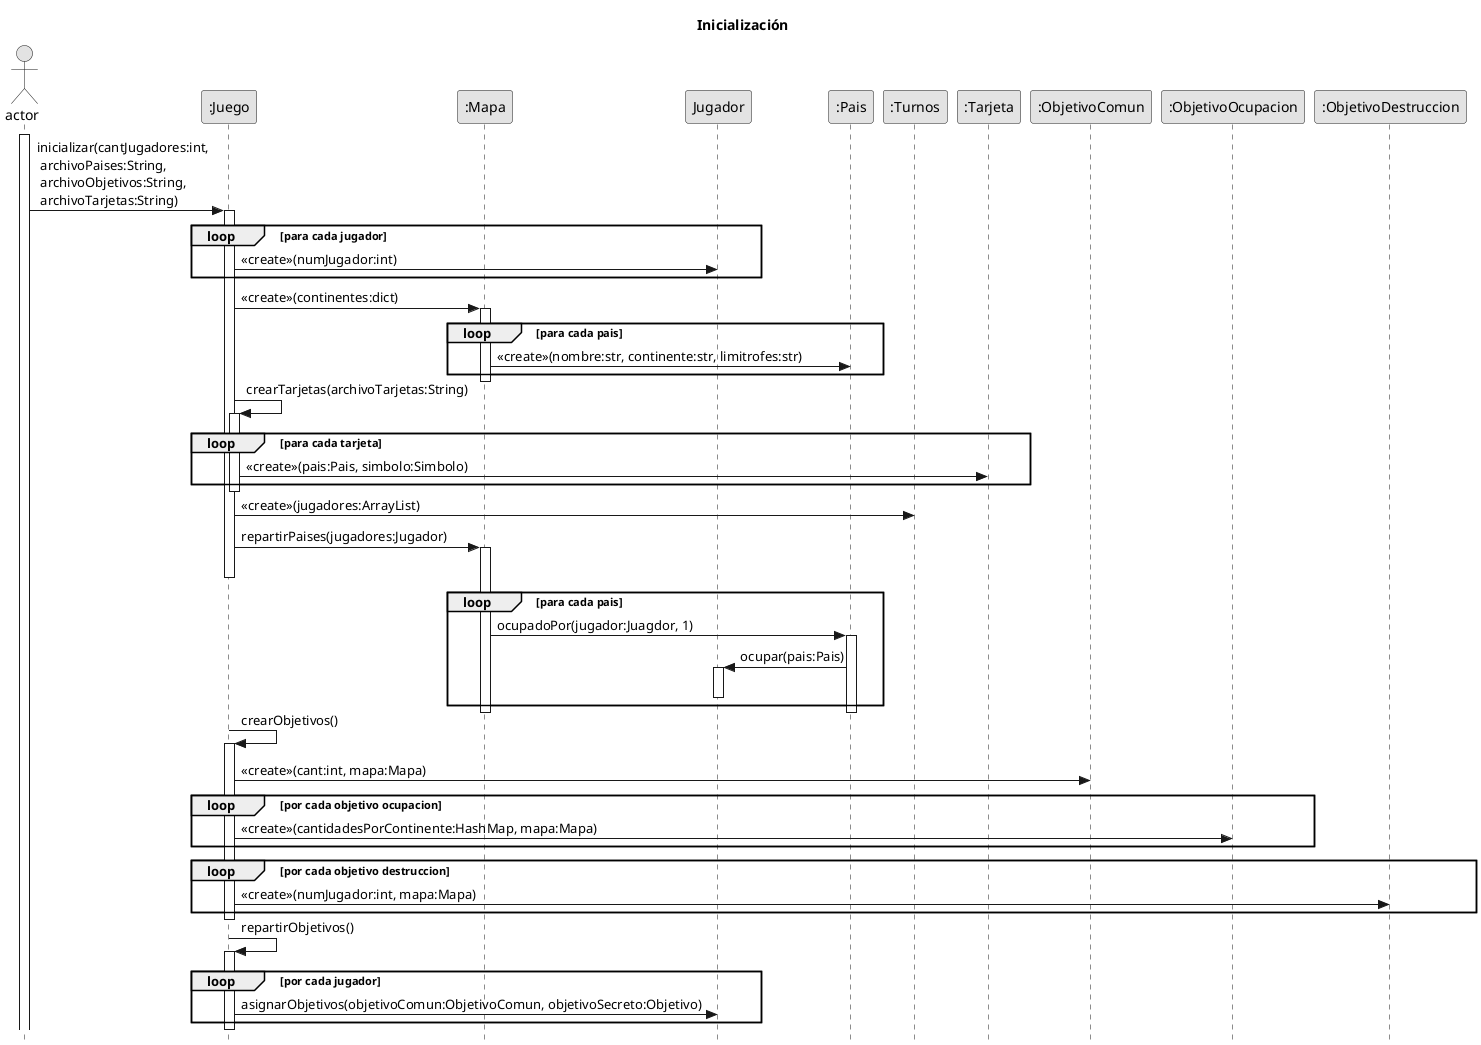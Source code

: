 @startuml
/'title Inicialización
skinparam responseMessageBelowArrow true
skinparam monochrome true
skinparam style strictuml
hide footbox

Actor actor
participant juego as ":Juego"
participant jug as "Jugador"
participant pais as ":Pais"

actor ++
actor -> juego ++: agregarPaises(paises)

actor -> juego: inicializar()

loop para cada pais
    juego -> jug: ocupar(pais)
    juego -> pais: ocupadoPor(jugador, 1)
end loop
'/

title Inicialización
skinparam responseMessageBelowArrow true
skinparam monochrome true
skinparam style strictuml
hide footbox

Actor actor
participant juego as ":Juego"
participant mapa as ":Mapa"
participant jug as "Jugador"
participant pais as ":Pais"
participant turnos as ":Turnos"
participant tarjeta as ":Tarjeta"
actor ++
actor -> juego++: inicializar(cantJugadores:int, \n archivoPaises:String,\n archivoObjetivos:String, \n archivoTarjetas:String)

loop para cada jugador
    juego -> jug: <<create>>(numJugador:int)
end loop

juego -> mapa++: <<create>>(continentes:dict)

loop para cada pais
    mapa -> pais: <<create>>(nombre:str, continente:str, limitrofes:str)
end loop
mapa--

juego -> juego++: crearTarjetas(archivoTarjetas:String)
loop para cada tarjeta
juego -> tarjeta: <<create>>(pais:Pais, simbolo:Simbolo)
end loop
juego--

juego -> turnos: <<create>>(jugadores:ArrayList)


juego -> mapa++: repartirPaises(jugadores:Jugador)
juego--

loop para cada pais
    mapa -> pais++: ocupadoPor(jugador:Juagdor, 1)
    pais -> jug++: ocupar(pais:Pais)
    jug--
end loop
mapa--
pais--

juego -> juego++: crearObjetivos()
juego -> ":ObjetivoComun": <<create>>(cant:int, mapa:Mapa)
loop por cada objetivo ocupacion
juego -> ":ObjetivoOcupacion": <<create>>(cantidadesPorContinente:HashMap, mapa:Mapa)
end loop
loop por cada objetivo destruccion
juego -> ":ObjetivoDestruccion": <<create>>(numJugador:int, mapa:Mapa)
end loop
juego--

juego -> juego++: repartirObjetivos()
loop por cada jugador
juego -> jug: asignarObjetivos(objetivoComun:ObjetivoComun, objetivoSecreto:Objetivo)
end loop
juego--

@enduml